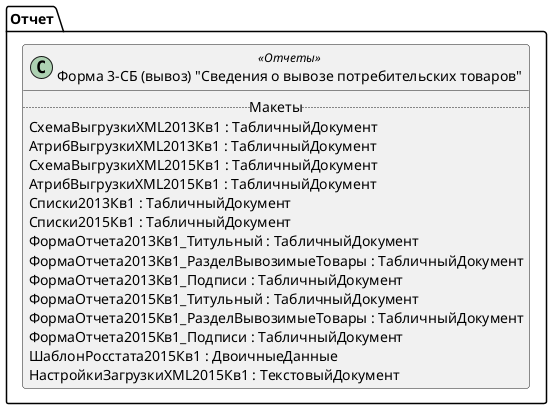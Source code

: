 ﻿@startuml РегламентированныйОтчетСтатистикаФорма3СБвывоз
'!include templates.wsd
'..\include templates.wsd
class Отчет.РегламентированныйОтчетСтатистикаФорма3СБвывоз as "Форма 3-СБ (вывоз) "Сведения о вывозе потребительских товаров"" <<Отчеты>>
{
..Макеты..
СхемаВыгрузкиXML2013Кв1 : ТабличныйДокумент
АтрибВыгрузкиXML2013Кв1 : ТабличныйДокумент
СхемаВыгрузкиXML2015Кв1 : ТабличныйДокумент
АтрибВыгрузкиXML2015Кв1 : ТабличныйДокумент
Списки2013Кв1 : ТабличныйДокумент
Списки2015Кв1 : ТабличныйДокумент
ФормаОтчета2013Кв1_Титульный : ТабличныйДокумент
ФормаОтчета2013Кв1_РазделВывозимыеТовары : ТабличныйДокумент
ФормаОтчета2013Кв1_Подписи : ТабличныйДокумент
ФормаОтчета2015Кв1_Титульный : ТабличныйДокумент
ФормаОтчета2015Кв1_РазделВывозимыеТовары : ТабличныйДокумент
ФормаОтчета2015Кв1_Подписи : ТабличныйДокумент
ШаблонРосстата2015Кв1 : ДвоичныеДанные
НастройкиЗагрузкиXML2015Кв1 : ТекстовыйДокумент
}
@enduml
